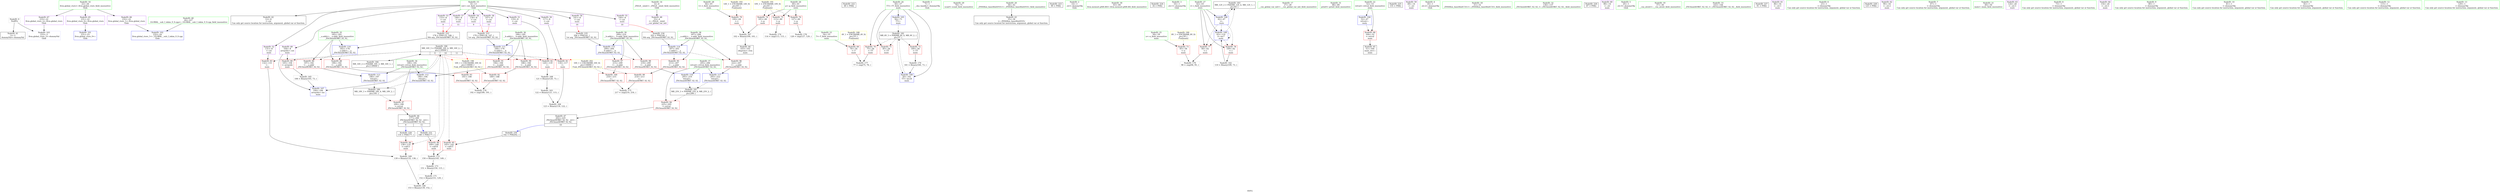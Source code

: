 digraph "SVFG" {
	label="SVFG";

	Node0x564bb52dafb0 [shape=record,color=grey,label="{NodeID: 0\nNullPtr}"];
	Node0x564bb52dafb0 -> Node0x564bb52f0cd0[style=solid];
	Node0x564bb52dafb0 -> Node0x564bb52f1920[style=solid];
	Node0x564bb5300800 [shape=record,color=black,label="{NodeID: 180\nMR_18V_3 = PHI(MR_18V_4, MR_18V_2, )\npts\{181 \}\n}"];
	Node0x564bb5300800 -> Node0x564bb52f4370[style=dashed];
	Node0x564bb52f13e0 [shape=record,color=red,label="{NodeID: 97\n215\<--209\n\<--__b.addr\n_ZSt3maxIiERKT_S2_S2_\n}"];
	Node0x564bb52f13e0 -> Node0x564bb52f1650[style=solid];
	Node0x564bb52ef440 [shape=record,color=green,label="{NodeID: 14\n4\<--6\n_ZStL8__ioinit\<--_ZStL8__ioinit_field_insensitive\nGlob }"];
	Node0x564bb52ef440 -> Node0x564bb52f2330[style=solid];
	Node0x564bb52f1fd0 [shape=record,color=blue,label="{NodeID: 111\n184\<--179\n__b.addr\<--__b\n_ZSt3minIiERKT_S2_S2_\n}"];
	Node0x564bb52f1fd0 -> Node0x564bb52f45e0[style=dashed];
	Node0x564bb52f1fd0 -> Node0x564bb52f46b0[style=dashed];
	Node0x564bb52f0120 [shape=record,color=green,label="{NodeID: 28\n64\<--65\nt\<--t_field_insensitive\nmain\n}"];
	Node0x564bb52f0120 -> Node0x564bb52f3cf0[style=solid];
	Node0x564bb52f0dd0 [shape=record,color=black,label="{NodeID: 42\n12\<--8\n\<--cnt\nCan only get source location for instruction, argument, global var or function.}"];
	Node0x564bb530dfc0 [shape=record,color=black,label="{NodeID: 222\n69 = PHI()\n}"];
	Node0x564bb52f29b0 [shape=record,color=purple,label="{NodeID: 56\n141\<--8\n\<--cnt\nmain\n|{<s0>10}}"];
	Node0x564bb52f29b0:s0 -> Node0x564bb530f410[style=solid,color=red];
	Node0x564bb52f35a0 [shape=record,color=red,label="{NodeID: 70\n75\<--56\n\<--TT\nmain\n}"];
	Node0x564bb52f35a0 -> Node0x564bb52faa90[style=solid];
	Node0x564bb52f9b90 [shape=record,color=grey,label="{NodeID: 167\n102 = Binary(100, 101, )\n}"];
	Node0x564bb52f9b90 -> Node0x564bb52f0fd0[style=solid];
	Node0x564bb52f4100 [shape=record,color=red,label="{NodeID: 84\n138\<--135\n\<--call13\nmain\n}"];
	Node0x564bb52f4100 -> Node0x564bb52f9e90[style=solid];
	Node0x564bb52ee460 [shape=record,color=green,label="{NodeID: 1\n7\<--1\n__dso_handle\<--dummyObj\nGlob }"];
	Node0x564bb5300d00 [shape=record,color=black,label="{NodeID: 181\nMR_25V_3 = PHI(MR_25V_4, MR_25V_2, )\npts\{206 \}\n}"];
	Node0x564bb5300d00 -> Node0x564bb52f4920[style=dashed];
	Node0x564bb52f14b0 [shape=record,color=red,label="{NodeID: 98\n219\<--209\n\<--__b.addr\n_ZSt3maxIiERKT_S2_S2_\n}"];
	Node0x564bb52f14b0 -> Node0x564bb52f6bb0[style=solid];
	Node0x564bb52ef540 [shape=record,color=green,label="{NodeID: 15\n8\<--13\ncnt\<--cnt_field_insensitive\nGlob }"];
	Node0x564bb52ef540 -> Node0x564bb52f0dd0[style=solid];
	Node0x564bb52ef540 -> Node0x564bb52f2400[style=solid];
	Node0x564bb52ef540 -> Node0x564bb52f24d0[style=solid];
	Node0x564bb52ef540 -> Node0x564bb52f25a0[style=solid];
	Node0x564bb52ef540 -> Node0x564bb52f2670[style=solid];
	Node0x564bb52ef540 -> Node0x564bb52f2740[style=solid];
	Node0x564bb52ef540 -> Node0x564bb52f2810[style=solid];
	Node0x564bb52ef540 -> Node0x564bb52f28e0[style=solid];
	Node0x564bb52ef540 -> Node0x564bb52f29b0[style=solid];
	Node0x564bb52ef540 -> Node0x564bb52f2a80[style=solid];
	Node0x564bb52ef540 -> Node0x564bb52f2b50[style=solid];
	Node0x564bb52f20a0 [shape=record,color=blue,label="{NodeID: 112\n180\<--194\nretval\<--\n_ZSt3minIiERKT_S2_S2_\n}"];
	Node0x564bb52f20a0 -> Node0x564bb5300800[style=dashed];
	Node0x564bb52f01f0 [shape=record,color=green,label="{NodeID: 29\n70\<--71\nscanf\<--scanf_field_insensitive\n}"];
	Node0x564bb52f0ed0 [shape=record,color=black,label="{NodeID: 43\n35\<--36\n\<--_ZNSt8ios_base4InitD1Ev\nCan only get source location for instruction, argument, global var or function.}"];
	Node0x564bb530e540 [shape=record,color=black,label="{NodeID: 223\n99 = PHI()\n}"];
	Node0x564bb52f2a80 [shape=record,color=purple,label="{NodeID: 57\n146\<--8\n\<--cnt\nmain\n|{<s0>11}}"];
	Node0x564bb52f2a80:s0 -> Node0x564bb530ef70[style=solid,color=red];
	Node0x564bb52f3670 [shape=record,color=red,label="{NodeID: 71\n85\<--56\n\<--TT\nmain\n}"];
	Node0x564bb52f9d10 [shape=record,color=grey,label="{NodeID: 168\n121 = Binary(120, 73, )\n}"];
	Node0x564bb52f9d10 -> Node0x564bb52f9590[style=solid];
	Node0x564bb52f41d0 [shape=record,color=red,label="{NodeID: 85\n145\<--142\n\<--call15\nmain\n}"];
	Node0x564bb52f41d0 -> Node0x564bb52fa310[style=solid];
	Node0x564bb52ee4f0 [shape=record,color=green,label="{NodeID: 2\n14\<--1\n.str\<--dummyObj\nGlob }"];
	Node0x564bb5301200 [shape=record,color=black,label="{NodeID: 182\nMR_6V_3 = PHI(MR_6V_4, MR_6V_2, )\npts\{57 \}\n}"];
	Node0x564bb5301200 -> Node0x564bb52f35a0[style=dashed];
	Node0x564bb5301200 -> Node0x564bb52f3670[style=dashed];
	Node0x564bb5301200 -> Node0x564bb52f3740[style=dashed];
	Node0x564bb5301200 -> Node0x564bb52f1e30[style=dashed];
	Node0x564bb52f1580 [shape=record,color=red,label="{NodeID: 99\n214\<--213\n\<--\n_ZSt3maxIiERKT_S2_S2_\n}"];
	Node0x564bb52f1580 -> Node0x564bb52fa790[style=solid];
	Node0x564bb52ef640 [shape=record,color=green,label="{NodeID: 16\n22\<--26\nllvm.global_ctors\<--llvm.global_ctors_field_insensitive\nGlob }"];
	Node0x564bb52ef640 -> Node0x564bb52f3100[style=solid];
	Node0x564bb52ef640 -> Node0x564bb52f3200[style=solid];
	Node0x564bb52ef640 -> Node0x564bb52f3300[style=solid];
	Node0x564bb52f2170 [shape=record,color=blue,label="{NodeID: 113\n180\<--197\nretval\<--\n_ZSt3minIiERKT_S2_S2_\n}"];
	Node0x564bb52f2170 -> Node0x564bb5300800[style=dashed];
	Node0x564bb52f02f0 [shape=record,color=green,label="{NodeID: 30\n83\<--84\nllvm.memset.p0i8.i64\<--llvm.memset.p0i8.i64_field_insensitive\n}"];
	Node0x564bb52f0fd0 [shape=record,color=black,label="{NodeID: 44\n103\<--102\nidxprom\<--rem\nmain\n}"];
	Node0x564bb530e640 [shape=record,color=black,label="{NodeID: 224\n34 = PHI()\n}"];
	Node0x564bb52f2b50 [shape=record,color=purple,label="{NodeID: 58\n147\<--8\n\<--cnt\nmain\n|{<s0>11}}"];
	Node0x564bb52f2b50:s0 -> Node0x564bb530f180[style=solid,color=red];
	Node0x564bb52f3740 [shape=record,color=red,label="{NodeID: 72\n160\<--56\n\<--TT\nmain\n}"];
	Node0x564bb52f3740 -> Node0x564bb52fa010[style=solid];
	Node0x564bb52f9e90 [shape=record,color=grey,label="{NodeID: 169\n139 = Binary(132, 138, )\n}"];
	Node0x564bb52f9e90 -> Node0x564bb52f9a10[style=solid];
	Node0x564bb52f42a0 [shape=record,color=red,label="{NodeID: 86\n149\<--148\n\<--call16\nmain\n}"];
	Node0x564bb52f42a0 -> Node0x564bb52fa310[style=solid];
	Node0x564bb52ee580 [shape=record,color=green,label="{NodeID: 3\n16\<--1\n.str.1\<--dummyObj\nGlob }"];
	Node0x564bb5301700 [shape=record,color=black,label="{NodeID: 183\nMR_12V_2 = PHI(MR_12V_4, MR_12V_1, )\npts\{63 \}\n}"];
	Node0x564bb5301700 -> Node0x564bb52f1bc0[style=dashed];
	Node0x564bb52f1650 [shape=record,color=red,label="{NodeID: 100\n216\<--215\n\<--\n_ZSt3maxIiERKT_S2_S2_\n}"];
	Node0x564bb52f1650 -> Node0x564bb52fa790[style=solid];
	Node0x564bb52ef740 [shape=record,color=green,label="{NodeID: 17\n27\<--28\n__cxx_global_var_init\<--__cxx_global_var_init_field_insensitive\n}"];
	Node0x564bb52f2240 [shape=record,color=blue,label="{NodeID: 114\n207\<--203\n__a.addr\<--__a\n_ZSt3maxIiERKT_S2_S2_\n}"];
	Node0x564bb52f2240 -> Node0x564bb52f49f0[style=dashed];
	Node0x564bb52f2240 -> Node0x564bb52f1310[style=dashed];
	Node0x564bb52f03f0 [shape=record,color=green,label="{NodeID: 31\n88\<--89\nprintf\<--printf_field_insensitive\n}"];
	Node0x564bb52f10a0 [shape=record,color=black,label="{NodeID: 45\n51\<--164\nmain_ret\<--\nmain\n}"];
	Node0x564bb530e740 [shape=record,color=black,label="{NodeID: 225\n155 = PHI()\n}"];
	Node0x564bb52f2c20 [shape=record,color=purple,label="{NodeID: 59\n68\<--14\n\<--.str\nmain\n}"];
	Node0x564bb52f3810 [shape=record,color=red,label="{NodeID: 73\n95\<--58\n\<--n\nmain\n}"];
	Node0x564bb52f3810 -> Node0x564bb52fad90[style=solid];
	Node0x564bb52fa010 [shape=record,color=grey,label="{NodeID: 170\n161 = Binary(160, 73, )\n}"];
	Node0x564bb52fa010 -> Node0x564bb52f1e30[style=solid];
	Node0x564bb52f4370 [shape=record,color=red,label="{NodeID: 87\n200\<--180\n\<--retval\n_ZSt3minIiERKT_S2_S2_\n}"];
	Node0x564bb52f4370 -> Node0x564bb52f1170[style=solid];
	Node0x564bb52ee610 [shape=record,color=green,label="{NodeID: 4\n18\<--1\n.str.2\<--dummyObj\nGlob }"];
	Node0x564bb5301c00 [shape=record,color=black,label="{NodeID: 184\nMR_16V_2 = PHI(MR_16V_3, MR_16V_1, )\npts\{130000 \}\n}"];
	Node0x564bb5301c00 -> Node0x564bb5302600[style=dashed];
	Node0x564bb52f1720 [shape=record,color=blue,label="{NodeID: 101\n231\<--23\nllvm.global_ctors_0\<--\nGlob }"];
	Node0x564bb52ef840 [shape=record,color=green,label="{NodeID: 18\n31\<--32\n_ZNSt8ios_base4InitC1Ev\<--_ZNSt8ios_base4InitC1Ev_field_insensitive\n}"];
	Node0x564bb52f5030 [shape=record,color=yellow,style=double,label="{NodeID: 198\n16V_1 = ENCHI(MR_16V_0)\npts\{130000 \}\nFun[_ZSt3minIiERKT_S2_S2_]}"];
	Node0x564bb52f5030 -> Node0x564bb52f4780[style=dashed];
	Node0x564bb52f5030 -> Node0x564bb52f4850[style=dashed];
	Node0x564bb52f6ae0 [shape=record,color=blue,label="{NodeID: 115\n209\<--204\n__b.addr\<--__b\n_ZSt3maxIiERKT_S2_S2_\n}"];
	Node0x564bb52f6ae0 -> Node0x564bb52f13e0[style=dashed];
	Node0x564bb52f6ae0 -> Node0x564bb52f14b0[style=dashed];
	Node0x564bb52f04f0 [shape=record,color=green,label="{NodeID: 32\n136\<--137\n_ZSt3minIiERKT_S2_S2_\<--_ZSt3minIiERKT_S2_S2__field_insensitive\n}"];
	Node0x564bb52f1170 [shape=record,color=black,label="{NodeID: 46\n177\<--200\n_ZSt3minIiERKT_S2_S2__ret\<--\n_ZSt3minIiERKT_S2_S2_\n|{<s0>9|<s1>11}}"];
	Node0x564bb52f1170:s0 -> Node0x564bb530eb40[style=solid,color=blue];
	Node0x564bb52f1170:s1 -> Node0x564bb530ee30[style=solid,color=blue];
	Node0x564bb530e840 [shape=record,color=black,label="{NodeID: 226\n87 = PHI()\n}"];
	Node0x564bb52f2cf0 [shape=record,color=purple,label="{NodeID: 60\n98\<--14\n\<--.str\nmain\n}"];
	Node0x564bb52f38e0 [shape=record,color=red,label="{NodeID: 74\n101\<--60\n\<--p\nmain\n}"];
	Node0x564bb52f38e0 -> Node0x564bb52f9b90[style=solid];
	Node0x564bb52fa190 [shape=record,color=grey,label="{NodeID: 171\n152 = Binary(151, 129, )\n}"];
	Node0x564bb52fa190 -> Node0x564bb52f9a10[style=solid];
	Node0x564bb52f4440 [shape=record,color=red,label="{NodeID: 88\n190\<--182\n\<--__a.addr\n_ZSt3minIiERKT_S2_S2_\n}"];
	Node0x564bb52f4440 -> Node0x564bb52f4850[style=solid];
	Node0x564bb52eee50 [shape=record,color=green,label="{NodeID: 5\n20\<--1\n.str.3\<--dummyObj\nGlob }"];
	Node0x564bb52f1820 [shape=record,color=blue,label="{NodeID: 102\n232\<--24\nllvm.global_ctors_1\<--_GLOBAL__sub_I_iskim_0_0.cpp\nGlob }"];
	Node0x564bb52ef940 [shape=record,color=green,label="{NodeID: 19\n37\<--38\n__cxa_atexit\<--__cxa_atexit_field_insensitive\n}"];
	Node0x564bb52f6bb0 [shape=record,color=blue,label="{NodeID: 116\n205\<--219\nretval\<--\n_ZSt3maxIiERKT_S2_S2_\n}"];
	Node0x564bb52f6bb0 -> Node0x564bb5300d00[style=dashed];
	Node0x564bb52f05f0 [shape=record,color=green,label="{NodeID: 33\n143\<--144\n_ZSt3maxIiERKT_S2_S2_\<--_ZSt3maxIiERKT_S2_S2__field_insensitive\n}"];
	Node0x564bb52f1240 [shape=record,color=black,label="{NodeID: 47\n202\<--225\n_ZSt3maxIiERKT_S2_S2__ret\<--\n_ZSt3maxIiERKT_S2_S2_\n|{<s0>10}}"];
	Node0x564bb52f1240:s0 -> Node0x564bb530ed30[style=solid,color=blue];
	Node0x564bb530e940 [shape=record,color=black,label="{NodeID: 227\n91 = PHI()\n}"];
	Node0x564bb52f2dc0 [shape=record,color=purple,label="{NodeID: 61\n86\<--16\n\<--.str.1\nmain\n}"];
	Node0x564bb52f39b0 [shape=record,color=red,label="{NodeID: 75\n113\<--60\n\<--p\nmain\n}"];
	Node0x564bb52f39b0 -> Node0x564bb52fa610[style=solid];
	Node0x564bb52fa310 [shape=record,color=grey,label="{NodeID: 172\n150 = Binary(145, 149, )\n}"];
	Node0x564bb52fa310 -> Node0x564bb52fa490[style=solid];
	Node0x564bb52f4510 [shape=record,color=red,label="{NodeID: 89\n197\<--182\n\<--__a.addr\n_ZSt3minIiERKT_S2_S2_\n}"];
	Node0x564bb52f4510 -> Node0x564bb52f2170[style=solid];
	Node0x564bb52eeee0 [shape=record,color=green,label="{NodeID: 6\n23\<--1\n\<--dummyObj\nCan only get source location for instruction, argument, global var or function.}"];
	Node0x564bb5302600 [shape=record,color=black,label="{NodeID: 186\nMR_16V_3 = PHI(MR_16V_4, MR_16V_2, )\npts\{130000 \}\n|{|<s9>9|<s10>10|<s11>11}}"];
	Node0x564bb5302600 -> Node0x564bb52f3dc0[style=dashed];
	Node0x564bb5302600 -> Node0x564bb52f3e90[style=dashed];
	Node0x564bb5302600 -> Node0x564bb52f3f60[style=dashed];
	Node0x564bb5302600 -> Node0x564bb52f4030[style=dashed];
	Node0x564bb5302600 -> Node0x564bb52f4100[style=dashed];
	Node0x564bb5302600 -> Node0x564bb52f41d0[style=dashed];
	Node0x564bb5302600 -> Node0x564bb52f42a0[style=dashed];
	Node0x564bb5302600 -> Node0x564bb52f1c90[style=dashed];
	Node0x564bb5302600 -> Node0x564bb5301c00[style=dashed];
	Node0x564bb5302600:s9 -> Node0x564bb52f5030[style=dashed,color=red];
	Node0x564bb5302600:s10 -> Node0x564bb52f53e0[style=dashed,color=red];
	Node0x564bb5302600:s11 -> Node0x564bb52f5030[style=dashed,color=red];
	Node0x564bb52f1920 [shape=record,color=blue, style = dotted,label="{NodeID: 103\n233\<--3\nllvm.global_ctors_2\<--dummyVal\nGlob }"];
	Node0x564bb52efa40 [shape=record,color=green,label="{NodeID: 20\n36\<--42\n_ZNSt8ios_base4InitD1Ev\<--_ZNSt8ios_base4InitD1Ev_field_insensitive\n}"];
	Node0x564bb52efa40 -> Node0x564bb52f0ed0[style=solid];
	Node0x564bb52f6c80 [shape=record,color=blue,label="{NodeID: 117\n205\<--222\nretval\<--\n_ZSt3maxIiERKT_S2_S2_\n}"];
	Node0x564bb52f6c80 -> Node0x564bb5300d00[style=dashed];
	Node0x564bb52f06f0 [shape=record,color=green,label="{NodeID: 34\n180\<--181\nretval\<--retval_field_insensitive\n_ZSt3minIiERKT_S2_S2_\n}"];
	Node0x564bb52f06f0 -> Node0x564bb52f4370[style=solid];
	Node0x564bb52f06f0 -> Node0x564bb52f20a0[style=solid];
	Node0x564bb52f06f0 -> Node0x564bb52f2170[style=solid];
	Node0x564bb52f2330 [shape=record,color=purple,label="{NodeID: 48\n33\<--4\n\<--_ZStL8__ioinit\n__cxx_global_var_init\n}"];
	Node0x564bb530ea40 [shape=record,color=black,label="{NodeID: 228\n125 = PHI()\n}"];
	Node0x564bb52f2e90 [shape=record,color=purple,label="{NodeID: 62\n90\<--18\n\<--.str.2\nmain\n}"];
	Node0x564bb52f3a80 [shape=record,color=red,label="{NodeID: 76\n127\<--60\n\<--p\nmain\n}"];
	Node0x564bb52f3a80 -> Node0x564bb52fac10[style=solid];
	Node0x564bb52fa490 [shape=record,color=grey,label="{NodeID: 173\n151 = Binary(150, 115, )\n}"];
	Node0x564bb52fa490 -> Node0x564bb52fa190[style=solid];
	Node0x564bb52f45e0 [shape=record,color=red,label="{NodeID: 90\n188\<--184\n\<--__b.addr\n_ZSt3minIiERKT_S2_S2_\n}"];
	Node0x564bb52f45e0 -> Node0x564bb52f4780[style=solid];
	Node0x564bb52eef70 [shape=record,color=green,label="{NodeID: 7\n67\<--1\n\<--dummyObj\nCan only get source location for instruction, argument, global var or function.}"];
	Node0x564bb52f1a20 [shape=record,color=blue,label="{NodeID: 104\n52\<--67\nretval\<--\nmain\n}"];
	Node0x564bb52f1a20 -> Node0x564bb52f3400[style=dashed];
	Node0x564bb52efb40 [shape=record,color=green,label="{NodeID: 21\n49\<--50\nmain\<--main_field_insensitive\n}"];
	Node0x564bb52f07c0 [shape=record,color=green,label="{NodeID: 35\n182\<--183\n__a.addr\<--__a.addr_field_insensitive\n_ZSt3minIiERKT_S2_S2_\n}"];
	Node0x564bb52f07c0 -> Node0x564bb52f4440[style=solid];
	Node0x564bb52f07c0 -> Node0x564bb52f4510[style=solid];
	Node0x564bb52f07c0 -> Node0x564bb52f1f00[style=solid];
	Node0x564bb52f2400 [shape=record,color=purple,label="{NodeID: 49\n104\<--8\narrayidx\<--cnt\nmain\n}"];
	Node0x564bb52f2400 -> Node0x564bb52f3dc0[style=solid];
	Node0x564bb52f2400 -> Node0x564bb52f1c90[style=solid];
	Node0x564bb530eb40 [shape=record,color=black,label="{NodeID: 229\n135 = PHI(177, )\n}"];
	Node0x564bb530eb40 -> Node0x564bb52f4100[style=solid];
	Node0x564bb52f2f60 [shape=record,color=purple,label="{NodeID: 63\n124\<--20\n\<--.str.3\nmain\n}"];
	Node0x564bb52f3b50 [shape=record,color=red,label="{NodeID: 77\n94\<--62\n\<--i\nmain\n}"];
	Node0x564bb52f3b50 -> Node0x564bb52fad90[style=solid];
	Node0x564bb52fa610 [shape=record,color=grey,label="{NodeID: 174\n114 = cmp(113, 115, )\n}"];
	Node0x564bb52f46b0 [shape=record,color=red,label="{NodeID: 91\n194\<--184\n\<--__b.addr\n_ZSt3minIiERKT_S2_S2_\n}"];
	Node0x564bb52f46b0 -> Node0x564bb52f20a0[style=solid];
	Node0x564bb52ef000 [shape=record,color=green,label="{NodeID: 8\n73\<--1\n\<--dummyObj\nCan only get source location for instruction, argument, global var or function.}"];
	Node0x564bb5303620 [shape=record,color=yellow,style=double,label="{NodeID: 188\n4V_1 = ENCHI(MR_4V_0)\npts\{55 \}\nFun[main]}"];
	Node0x564bb5303620 -> Node0x564bb52f34d0[style=dashed];
	Node0x564bb52f1af0 [shape=record,color=blue,label="{NodeID: 105\n56\<--73\nTT\<--\nmain\n}"];
	Node0x564bb52f1af0 -> Node0x564bb5301200[style=dashed];
	Node0x564bb52efc40 [shape=record,color=green,label="{NodeID: 22\n52\<--53\nretval\<--retval_field_insensitive\nmain\n}"];
	Node0x564bb52efc40 -> Node0x564bb52f3400[style=solid];
	Node0x564bb52efc40 -> Node0x564bb52f1a20[style=solid];
	Node0x564bb52f53e0 [shape=record,color=yellow,style=double,label="{NodeID: 202\n16V_1 = ENCHI(MR_16V_0)\npts\{130000 \}\nFun[_ZSt3maxIiERKT_S2_S2_]}"];
	Node0x564bb52f53e0 -> Node0x564bb52f1580[style=dashed];
	Node0x564bb52f53e0 -> Node0x564bb52f1650[style=dashed];
	Node0x564bb52f0890 [shape=record,color=green,label="{NodeID: 36\n184\<--185\n__b.addr\<--__b.addr_field_insensitive\n_ZSt3minIiERKT_S2_S2_\n}"];
	Node0x564bb52f0890 -> Node0x564bb52f45e0[style=solid];
	Node0x564bb52f0890 -> Node0x564bb52f46b0[style=solid];
	Node0x564bb52f0890 -> Node0x564bb52f1fd0[style=solid];
	Node0x564bb52f24d0 [shape=record,color=purple,label="{NodeID: 50\n117\<--8\n\<--cnt\nmain\n}"];
	Node0x564bb52f24d0 -> Node0x564bb52f3e90[style=solid];
	Node0x564bb530ed30 [shape=record,color=black,label="{NodeID: 230\n142 = PHI(202, )\n}"];
	Node0x564bb530ed30 -> Node0x564bb52f41d0[style=solid];
	Node0x564bb52f3030 [shape=record,color=purple,label="{NodeID: 64\n154\<--20\n\<--.str.3\nmain\n}"];
	Node0x564bb52f3c20 [shape=record,color=red,label="{NodeID: 78\n109\<--62\n\<--i\nmain\n}"];
	Node0x564bb52f3c20 -> Node0x564bb52f9410[style=solid];
	Node0x564bb52fa790 [shape=record,color=grey,label="{NodeID: 175\n217 = cmp(214, 216, )\n}"];
	Node0x564bb52f4780 [shape=record,color=red,label="{NodeID: 92\n189\<--188\n\<--\n_ZSt3minIiERKT_S2_S2_\n}"];
	Node0x564bb52f4780 -> Node0x564bb52fa910[style=solid];
	Node0x564bb52ef090 [shape=record,color=green,label="{NodeID: 9\n80\<--1\n\<--dummyObj\nCan only get source location for instruction, argument, global var or function.}"];
	Node0x564bb52f1bc0 [shape=record,color=blue,label="{NodeID: 106\n62\<--67\ni\<--\nmain\n}"];
	Node0x564bb52f1bc0 -> Node0x564bb52f3b50[style=dashed];
	Node0x564bb52f1bc0 -> Node0x564bb52f3c20[style=dashed];
	Node0x564bb52f1bc0 -> Node0x564bb52f1d60[style=dashed];
	Node0x564bb52f1bc0 -> Node0x564bb5301700[style=dashed];
	Node0x564bb52efd10 [shape=record,color=green,label="{NodeID: 23\n54\<--55\nT\<--T_field_insensitive\nmain\n}"];
	Node0x564bb52efd10 -> Node0x564bb52f34d0[style=solid];
	Node0x564bb52f0960 [shape=record,color=green,label="{NodeID: 37\n205\<--206\nretval\<--retval_field_insensitive\n_ZSt3maxIiERKT_S2_S2_\n}"];
	Node0x564bb52f0960 -> Node0x564bb52f4920[style=solid];
	Node0x564bb52f0960 -> Node0x564bb52f6bb0[style=solid];
	Node0x564bb52f0960 -> Node0x564bb52f6c80[style=solid];
	Node0x564bb52f25a0 [shape=record,color=purple,label="{NodeID: 51\n119\<--8\n\<--cnt\nmain\n}"];
	Node0x564bb52f25a0 -> Node0x564bb52f3f60[style=solid];
	Node0x564bb530ee30 [shape=record,color=black,label="{NodeID: 231\n148 = PHI(177, )\n}"];
	Node0x564bb530ee30 -> Node0x564bb52f42a0[style=solid];
	Node0x564bb52f3100 [shape=record,color=purple,label="{NodeID: 65\n231\<--22\nllvm.global_ctors_0\<--llvm.global_ctors\nGlob }"];
	Node0x564bb52f3100 -> Node0x564bb52f1720[style=solid];
	Node0x564bb52f9410 [shape=record,color=grey,label="{NodeID: 162\n110 = Binary(109, 73, )\n}"];
	Node0x564bb52f9410 -> Node0x564bb52f1d60[style=solid];
	Node0x564bb52f3cf0 [shape=record,color=red,label="{NodeID: 79\n100\<--64\n\<--t\nmain\n}"];
	Node0x564bb52f3cf0 -> Node0x564bb52f9b90[style=solid];
	Node0x564bb52fa910 [shape=record,color=grey,label="{NodeID: 176\n192 = cmp(189, 191, )\n}"];
	Node0x564bb52f4850 [shape=record,color=red,label="{NodeID: 93\n191\<--190\n\<--\n_ZSt3minIiERKT_S2_S2_\n}"];
	Node0x564bb52f4850 -> Node0x564bb52fa910[style=solid];
	Node0x564bb52ef120 [shape=record,color=green,label="{NodeID: 10\n81\<--1\n\<--dummyObj\nCan only get source location for instruction, argument, global var or function.}"];
	Node0x564bb53037e0 [shape=record,color=yellow,style=double,label="{NodeID: 190\n8V_1 = ENCHI(MR_8V_0)\npts\{59 \}\nFun[main]}"];
	Node0x564bb53037e0 -> Node0x564bb52f3810[style=dashed];
	Node0x564bb52f1c90 [shape=record,color=blue,label="{NodeID: 107\n104\<--106\narrayidx\<--inc\nmain\n}"];
	Node0x564bb52f1c90 -> Node0x564bb5302600[style=dashed];
	Node0x564bb52efde0 [shape=record,color=green,label="{NodeID: 24\n56\<--57\nTT\<--TT_field_insensitive\nmain\n}"];
	Node0x564bb52efde0 -> Node0x564bb52f35a0[style=solid];
	Node0x564bb52efde0 -> Node0x564bb52f3670[style=solid];
	Node0x564bb52efde0 -> Node0x564bb52f3740[style=solid];
	Node0x564bb52efde0 -> Node0x564bb52f1af0[style=solid];
	Node0x564bb52efde0 -> Node0x564bb52f1e30[style=solid];
	Node0x564bb52f0a30 [shape=record,color=green,label="{NodeID: 38\n207\<--208\n__a.addr\<--__a.addr_field_insensitive\n_ZSt3maxIiERKT_S2_S2_\n}"];
	Node0x564bb52f0a30 -> Node0x564bb52f49f0[style=solid];
	Node0x564bb52f0a30 -> Node0x564bb52f1310[style=solid];
	Node0x564bb52f0a30 -> Node0x564bb52f2240[style=solid];
	Node0x564bb52f2670 [shape=record,color=purple,label="{NodeID: 52\n131\<--8\n\<--cnt\nmain\n}"];
	Node0x564bb52f2670 -> Node0x564bb52f4030[style=solid];
	Node0x564bb530ef70 [shape=record,color=black,label="{NodeID: 232\n178 = PHI(133, 146, )\n0th arg _ZSt3minIiERKT_S2_S2_ }"];
	Node0x564bb530ef70 -> Node0x564bb52f1f00[style=solid];
	Node0x564bb52f3200 [shape=record,color=purple,label="{NodeID: 66\n232\<--22\nllvm.global_ctors_1\<--llvm.global_ctors\nGlob }"];
	Node0x564bb52f3200 -> Node0x564bb52f1820[style=solid];
	Node0x564bb52f9590 [shape=record,color=grey,label="{NodeID: 163\n122 = Binary(121, 115, )\n}"];
	Node0x564bb52f9590 -> Node0x564bb52f9710[style=solid];
	Node0x564bb52f3dc0 [shape=record,color=red,label="{NodeID: 80\n105\<--104\n\<--arrayidx\nmain\n}"];
	Node0x564bb52f3dc0 -> Node0x564bb52f9890[style=solid];
	Node0x564bb52faa90 [shape=record,color=grey,label="{NodeID: 177\n77 = cmp(75, 76, )\n}"];
	Node0x564bb52f4920 [shape=record,color=red,label="{NodeID: 94\n225\<--205\n\<--retval\n_ZSt3maxIiERKT_S2_S2_\n}"];
	Node0x564bb52f4920 -> Node0x564bb52f1240[style=solid];
	Node0x564bb52ef1b0 [shape=record,color=green,label="{NodeID: 11\n82\<--1\n\<--dummyObj\nCan only get source location for instruction, argument, global var or function.}"];
	Node0x564bb53038c0 [shape=record,color=yellow,style=double,label="{NodeID: 191\n10V_1 = ENCHI(MR_10V_0)\npts\{61 \}\nFun[main]}"];
	Node0x564bb53038c0 -> Node0x564bb52f38e0[style=dashed];
	Node0x564bb53038c0 -> Node0x564bb52f39b0[style=dashed];
	Node0x564bb53038c0 -> Node0x564bb52f3a80[style=dashed];
	Node0x564bb52f1d60 [shape=record,color=blue,label="{NodeID: 108\n62\<--110\ni\<--inc7\nmain\n}"];
	Node0x564bb52f1d60 -> Node0x564bb52f3b50[style=dashed];
	Node0x564bb52f1d60 -> Node0x564bb52f3c20[style=dashed];
	Node0x564bb52f1d60 -> Node0x564bb52f1d60[style=dashed];
	Node0x564bb52f1d60 -> Node0x564bb5301700[style=dashed];
	Node0x564bb52efeb0 [shape=record,color=green,label="{NodeID: 25\n58\<--59\nn\<--n_field_insensitive\nmain\n}"];
	Node0x564bb52efeb0 -> Node0x564bb52f3810[style=solid];
	Node0x564bb52f0b00 [shape=record,color=green,label="{NodeID: 39\n209\<--210\n__b.addr\<--__b.addr_field_insensitive\n_ZSt3maxIiERKT_S2_S2_\n}"];
	Node0x564bb52f0b00 -> Node0x564bb52f13e0[style=solid];
	Node0x564bb52f0b00 -> Node0x564bb52f14b0[style=solid];
	Node0x564bb52f0b00 -> Node0x564bb52f6ae0[style=solid];
	Node0x564bb52f2740 [shape=record,color=purple,label="{NodeID: 53\n133\<--8\n\<--cnt\nmain\n|{<s0>9}}"];
	Node0x564bb52f2740:s0 -> Node0x564bb530ef70[style=solid,color=red];
	Node0x564bb530f180 [shape=record,color=black,label="{NodeID: 233\n179 = PHI(134, 147, )\n1st arg _ZSt3minIiERKT_S2_S2_ }"];
	Node0x564bb530f180 -> Node0x564bb52f1fd0[style=solid];
	Node0x564bb52f3300 [shape=record,color=purple,label="{NodeID: 67\n233\<--22\nllvm.global_ctors_2\<--llvm.global_ctors\nGlob }"];
	Node0x564bb52f3300 -> Node0x564bb52f1920[style=solid];
	Node0x564bb52f9710 [shape=record,color=grey,label="{NodeID: 164\n123 = Binary(118, 122, )\n}"];
	Node0x564bb52f3e90 [shape=record,color=red,label="{NodeID: 81\n118\<--117\n\<--\nmain\n}"];
	Node0x564bb52f3e90 -> Node0x564bb52f9710[style=solid];
	Node0x564bb52fac10 [shape=record,color=grey,label="{NodeID: 178\n128 = cmp(127, 129, )\n}"];
	Node0x564bb52f49f0 [shape=record,color=red,label="{NodeID: 95\n213\<--207\n\<--__a.addr\n_ZSt3maxIiERKT_S2_S2_\n}"];
	Node0x564bb52f49f0 -> Node0x564bb52f1580[style=solid];
	Node0x564bb52ef240 [shape=record,color=green,label="{NodeID: 12\n115\<--1\n\<--dummyObj\nCan only get source location for instruction, argument, global var or function.}"];
	Node0x564bb52f1e30 [shape=record,color=blue,label="{NodeID: 109\n56\<--161\nTT\<--inc24\nmain\n}"];
	Node0x564bb52f1e30 -> Node0x564bb5301200[style=dashed];
	Node0x564bb52eff80 [shape=record,color=green,label="{NodeID: 26\n60\<--61\np\<--p_field_insensitive\nmain\n}"];
	Node0x564bb52eff80 -> Node0x564bb52f38e0[style=solid];
	Node0x564bb52eff80 -> Node0x564bb52f39b0[style=solid];
	Node0x564bb52eff80 -> Node0x564bb52f3a80[style=solid];
	Node0x564bb52f0bd0 [shape=record,color=green,label="{NodeID: 40\n24\<--227\n_GLOBAL__sub_I_iskim_0_0.cpp\<--_GLOBAL__sub_I_iskim_0_0.cpp_field_insensitive\n}"];
	Node0x564bb52f0bd0 -> Node0x564bb52f1820[style=solid];
	Node0x564bb52f2810 [shape=record,color=purple,label="{NodeID: 54\n134\<--8\n\<--cnt\nmain\n|{<s0>9}}"];
	Node0x564bb52f2810:s0 -> Node0x564bb530f180[style=solid,color=red];
	Node0x564bb530f300 [shape=record,color=black,label="{NodeID: 234\n203 = PHI(140, )\n0th arg _ZSt3maxIiERKT_S2_S2_ }"];
	Node0x564bb530f300 -> Node0x564bb52f2240[style=solid];
	Node0x564bb52f3400 [shape=record,color=red,label="{NodeID: 68\n164\<--52\n\<--retval\nmain\n}"];
	Node0x564bb52f3400 -> Node0x564bb52f10a0[style=solid];
	Node0x564bb52f9890 [shape=record,color=grey,label="{NodeID: 165\n106 = Binary(105, 73, )\n}"];
	Node0x564bb52f9890 -> Node0x564bb52f1c90[style=solid];
	Node0x564bb52f3f60 [shape=record,color=red,label="{NodeID: 82\n120\<--119\n\<--\nmain\n}"];
	Node0x564bb52f3f60 -> Node0x564bb52f9d10[style=solid];
	Node0x564bb52fad90 [shape=record,color=grey,label="{NodeID: 179\n96 = cmp(94, 95, )\n}"];
	Node0x564bb52f1310 [shape=record,color=red,label="{NodeID: 96\n222\<--207\n\<--__a.addr\n_ZSt3maxIiERKT_S2_S2_\n}"];
	Node0x564bb52f1310 -> Node0x564bb52f6c80[style=solid];
	Node0x564bb52ef340 [shape=record,color=green,label="{NodeID: 13\n129\<--1\n\<--dummyObj\nCan only get source location for instruction, argument, global var or function.}"];
	Node0x564bb52f4ba0 [shape=record,color=yellow,style=double,label="{NodeID: 193\n14V_1 = ENCHI(MR_14V_0)\npts\{65 \}\nFun[main]}"];
	Node0x564bb52f4ba0 -> Node0x564bb52f3cf0[style=dashed];
	Node0x564bb52f1f00 [shape=record,color=blue,label="{NodeID: 110\n182\<--178\n__a.addr\<--__a\n_ZSt3minIiERKT_S2_S2_\n}"];
	Node0x564bb52f1f00 -> Node0x564bb52f4440[style=dashed];
	Node0x564bb52f1f00 -> Node0x564bb52f4510[style=dashed];
	Node0x564bb52f0050 [shape=record,color=green,label="{NodeID: 27\n62\<--63\ni\<--i_field_insensitive\nmain\n}"];
	Node0x564bb52f0050 -> Node0x564bb52f3b50[style=solid];
	Node0x564bb52f0050 -> Node0x564bb52f3c20[style=solid];
	Node0x564bb52f0050 -> Node0x564bb52f1bc0[style=solid];
	Node0x564bb52f0050 -> Node0x564bb52f1d60[style=solid];
	Node0x564bb52f0cd0 [shape=record,color=black,label="{NodeID: 41\n2\<--3\ndummyVal\<--dummyVal\n}"];
	Node0x564bb52f28e0 [shape=record,color=purple,label="{NodeID: 55\n140\<--8\n\<--cnt\nmain\n|{<s0>10}}"];
	Node0x564bb52f28e0:s0 -> Node0x564bb530f300[style=solid,color=red];
	Node0x564bb530f410 [shape=record,color=black,label="{NodeID: 235\n204 = PHI(141, )\n1st arg _ZSt3maxIiERKT_S2_S2_ }"];
	Node0x564bb530f410 -> Node0x564bb52f6ae0[style=solid];
	Node0x564bb52f34d0 [shape=record,color=red,label="{NodeID: 69\n76\<--54\n\<--T\nmain\n}"];
	Node0x564bb52f34d0 -> Node0x564bb52faa90[style=solid];
	Node0x564bb52f9a10 [shape=record,color=grey,label="{NodeID: 166\n153 = Binary(139, 152, )\n}"];
	Node0x564bb52f4030 [shape=record,color=red,label="{NodeID: 83\n132\<--131\n\<--\nmain\n}"];
	Node0x564bb52f4030 -> Node0x564bb52f9e90[style=solid];
}
